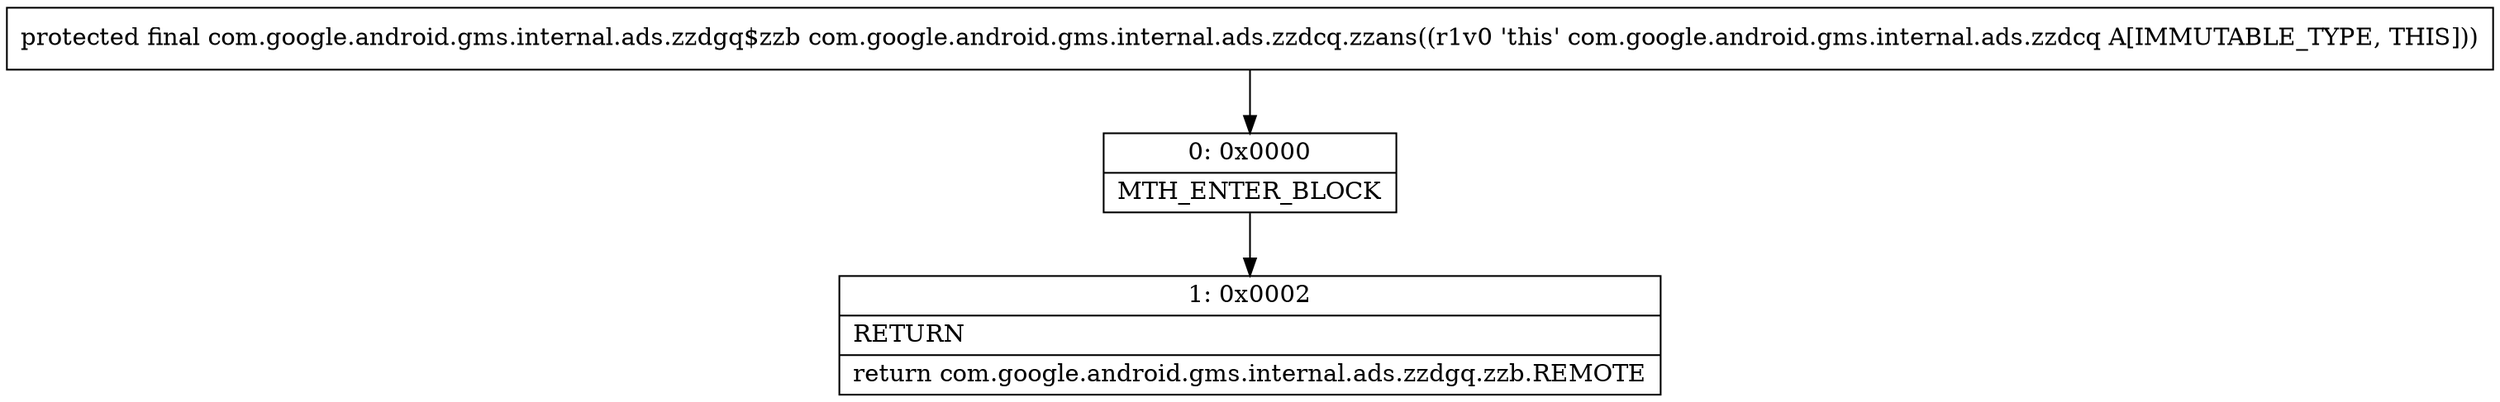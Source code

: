 digraph "CFG forcom.google.android.gms.internal.ads.zzdcq.zzans()Lcom\/google\/android\/gms\/internal\/ads\/zzdgq$zzb;" {
Node_0 [shape=record,label="{0\:\ 0x0000|MTH_ENTER_BLOCK\l}"];
Node_1 [shape=record,label="{1\:\ 0x0002|RETURN\l|return com.google.android.gms.internal.ads.zzdgq.zzb.REMOTE\l}"];
MethodNode[shape=record,label="{protected final com.google.android.gms.internal.ads.zzdgq$zzb com.google.android.gms.internal.ads.zzdcq.zzans((r1v0 'this' com.google.android.gms.internal.ads.zzdcq A[IMMUTABLE_TYPE, THIS])) }"];
MethodNode -> Node_0;
Node_0 -> Node_1;
}

